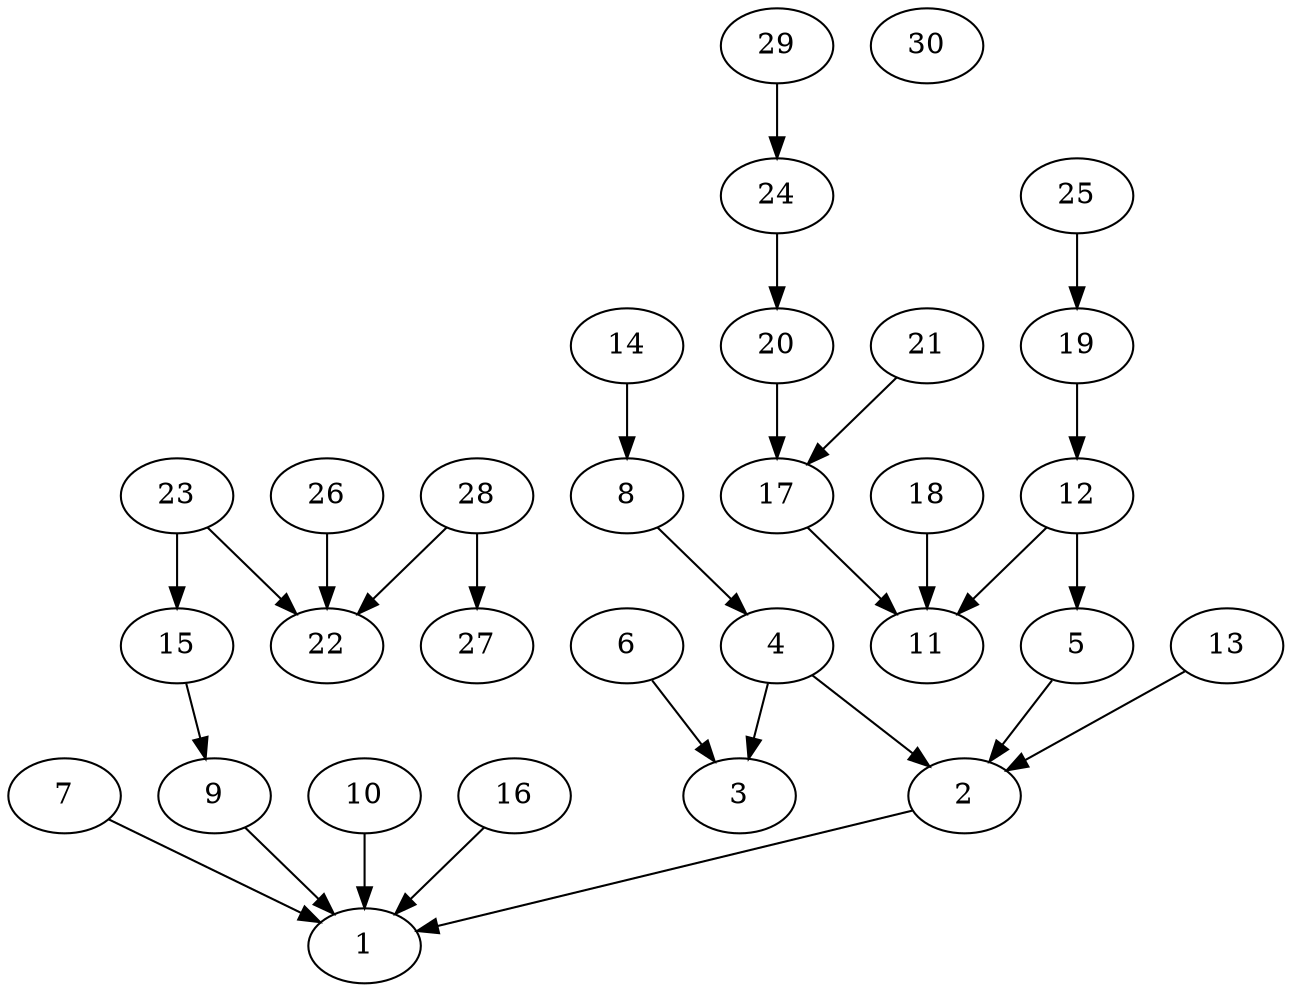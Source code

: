 digraph sample {
2 -> 1[color="black"];
4 -> 2[color="black"];
4 -> 3[color="black"];
5 -> 2[color="black"];
6 -> 3[color="black"];
7 -> 1[color="black"];
8 -> 4[color="black"];
9 -> 1[color="black"];
10 -> 1[color="black"];
12 -> 5[color="black"];
12 -> 11[color="black"];
13 -> 2[color="black"];
14 -> 8[color="black"];
15 -> 9[color="black"];
16 -> 1[color="black"];
17 -> 11[color="black"];
18 -> 11[color="black"];
19 -> 12[color="black"];
20 -> 17[color="black"];
21 -> 17[color="black"];
23 -> 15[color="black"];
23 -> 22[color="black"];
24 -> 20[color="black"];
25 -> 19[color="black"];
26 -> 22[color="black"];
28 -> 22[color="black"];
28 -> 27[color="black"];
29 -> 24[color="black"];
30[color="black"];
}